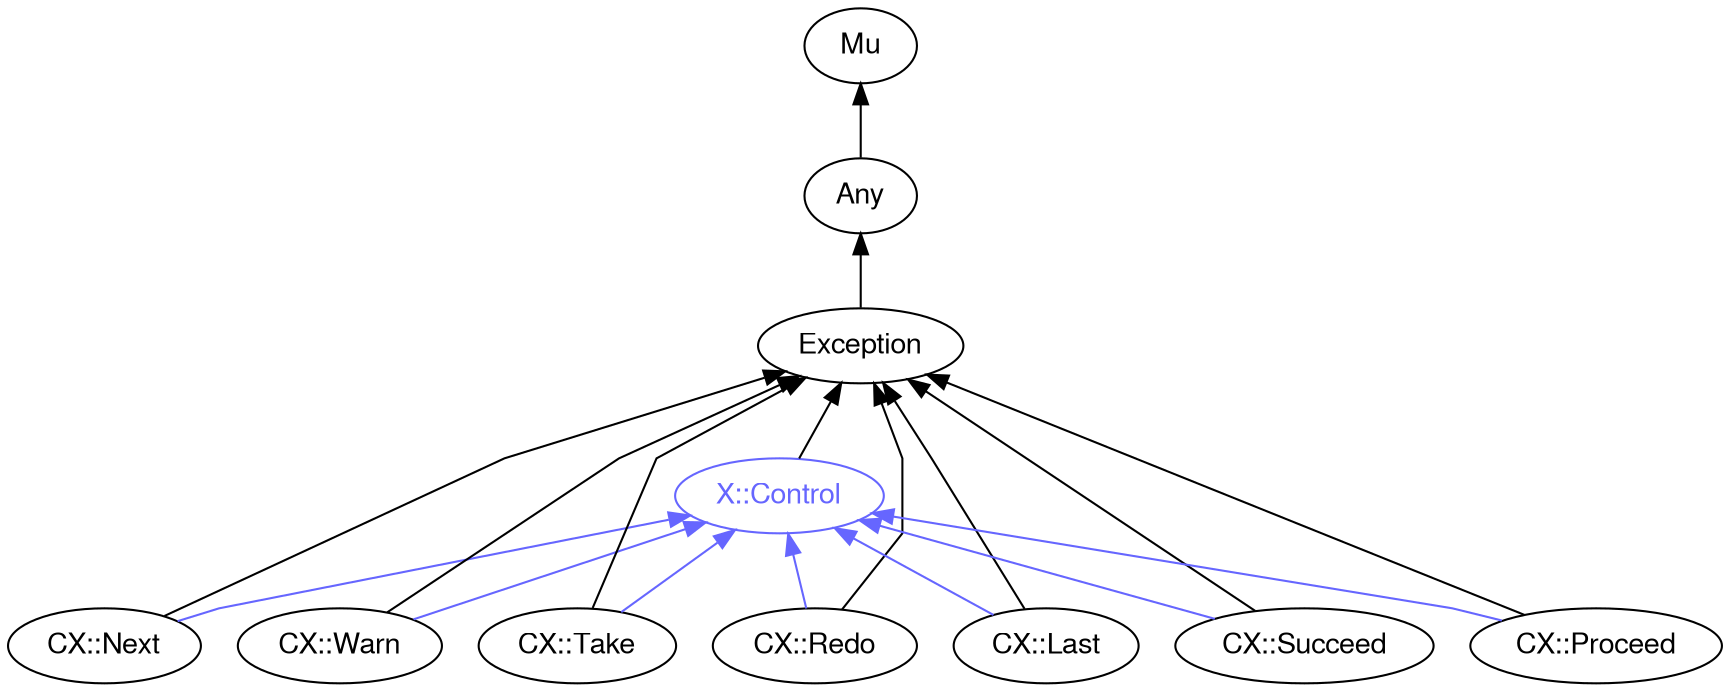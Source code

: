 digraph "perl6-type-graph" {
    rankdir=BT;
    splines=polyline;
    overlap=false; 
    // Types
    "X::Control" [color="#6666FF", fontcolor="#6666FF", href="/type/X::Control", fontname="FreeSans"];
    "Mu" [color="#000000", fontcolor="#000000", href="/type/Mu", fontname="FreeSans"];
    "Any" [color="#000000", fontcolor="#000000", href="/type/Any", fontname="FreeSans"];
    "Exception" [color="#000000", fontcolor="#000000", href="/type/Exception", fontname="FreeSans"];
    "CX::Next" [color="#000000", fontcolor="#000000", href="/type/CX::Next", fontname="FreeSans"];
    "CX::Warn" [color="#000000", fontcolor="#000000", href="/type/CX::Warn", fontname="FreeSans"];
    "CX::Take" [color="#000000", fontcolor="#000000", href="/type/CX::Take", fontname="FreeSans"];
    "CX::Redo" [color="#000000", fontcolor="#000000", href="/type/CX::Redo", fontname="FreeSans"];
    "CX::Last" [color="#000000", fontcolor="#000000", href="/type/CX::Last", fontname="FreeSans"];
    "CX::Succeed" [color="#000000", fontcolor="#000000", href="/type/CX::Succeed", fontname="FreeSans"];
    "CX::Proceed" [color="#000000", fontcolor="#000000", href="/type/CX::Proceed", fontname="FreeSans"];

    // Superclasses
    "X::Control" -> "Exception" [color="#000000"];
    "Any" -> "Mu" [color="#000000"];
    "Exception" -> "Any" [color="#000000"];
    "CX::Next" -> "Exception" [color="#000000"];
    "CX::Warn" -> "Exception" [color="#000000"];
    "CX::Take" -> "Exception" [color="#000000"];
    "CX::Redo" -> "Exception" [color="#000000"];
    "CX::Last" -> "Exception" [color="#000000"];
    "CX::Succeed" -> "Exception" [color="#000000"];
    "CX::Proceed" -> "Exception" [color="#000000"];

    // Roles
    "CX::Next" -> "X::Control" [color="#6666FF"];
    "CX::Warn" -> "X::Control" [color="#6666FF"];
    "CX::Take" -> "X::Control" [color="#6666FF"];
    "CX::Redo" -> "X::Control" [color="#6666FF"];
    "CX::Last" -> "X::Control" [color="#6666FF"];
    "CX::Succeed" -> "X::Control" [color="#6666FF"];
    "CX::Proceed" -> "X::Control" [color="#6666FF"];
}
